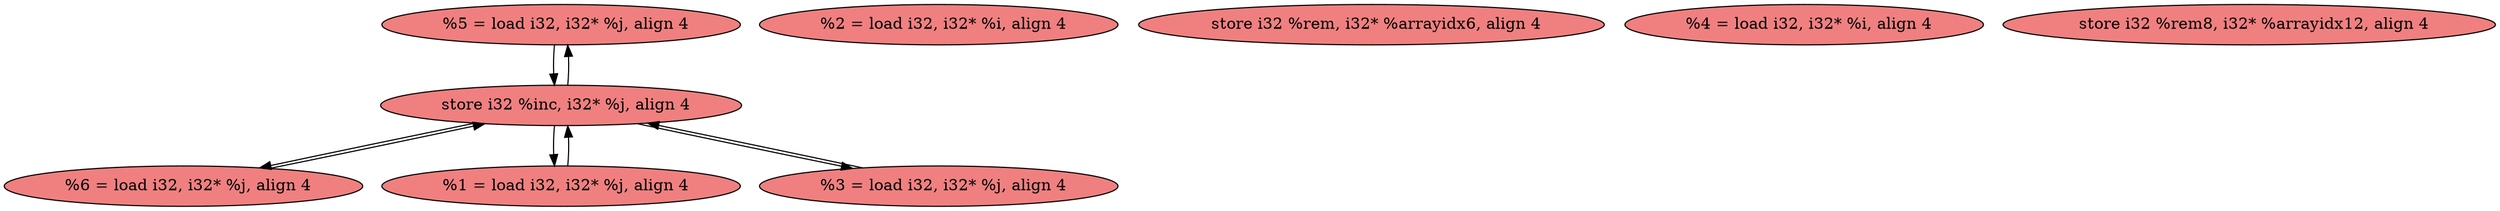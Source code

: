 
digraph G {


node142 [fillcolor=lightcoral,label="  %5 = load i32, i32* %j, align 4",shape=ellipse,style=filled ]
node138 [fillcolor=lightcoral,label="  %2 = load i32, i32* %i, align 4",shape=ellipse,style=filled ]
node140 [fillcolor=lightcoral,label="  store i32 %rem, i32* %arrayidx6, align 4",shape=ellipse,style=filled ]
node135 [fillcolor=lightcoral,label="  %6 = load i32, i32* %j, align 4",shape=ellipse,style=filled ]
node139 [fillcolor=lightcoral,label="  %4 = load i32, i32* %i, align 4",shape=ellipse,style=filled ]
node136 [fillcolor=lightcoral,label="  store i32 %rem8, i32* %arrayidx12, align 4",shape=ellipse,style=filled ]
node141 [fillcolor=lightcoral,label="  %1 = load i32, i32* %j, align 4",shape=ellipse,style=filled ]
node134 [fillcolor=lightcoral,label="  store i32 %inc, i32* %j, align 4",shape=ellipse,style=filled ]
node137 [fillcolor=lightcoral,label="  %3 = load i32, i32* %j, align 4",shape=ellipse,style=filled ]

node134->node141 [ ]
node134->node142 [ ]
node137->node134 [ ]
node134->node137 [ ]
node134->node135 [ ]
node135->node134 [ ]
node142->node134 [ ]
node141->node134 [ ]


}
